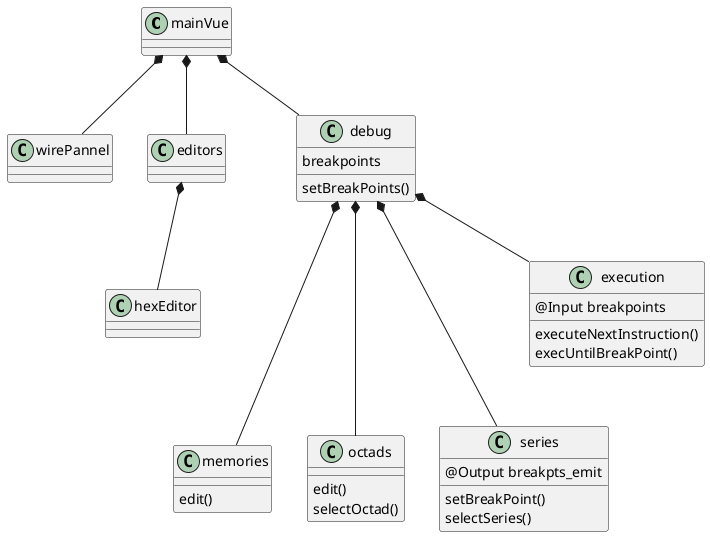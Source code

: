 @startuml
class mainVue {
}

class wirePannel {
}
mainVue *-- wirePannel

class editors {
}
mainVue *-- editors

class hexEditor {
}
editors *-- hexEditor

class debug {
  breakpoints
  setBreakPoints()
}
mainVue *-- debug

class memories {
  edit()
}
debug *--- memories

class octads {
  edit()
  selectOctad()
}
debug *--- octads

class series {
  @Output breakpts_emit
  setBreakPoint()
  selectSeries()
}
debug *--- series

class execution {
  @Input breakpoints
  executeNextInstruction()
  execUntilBreakPoint()
}
debug *-- execution
@enduml
